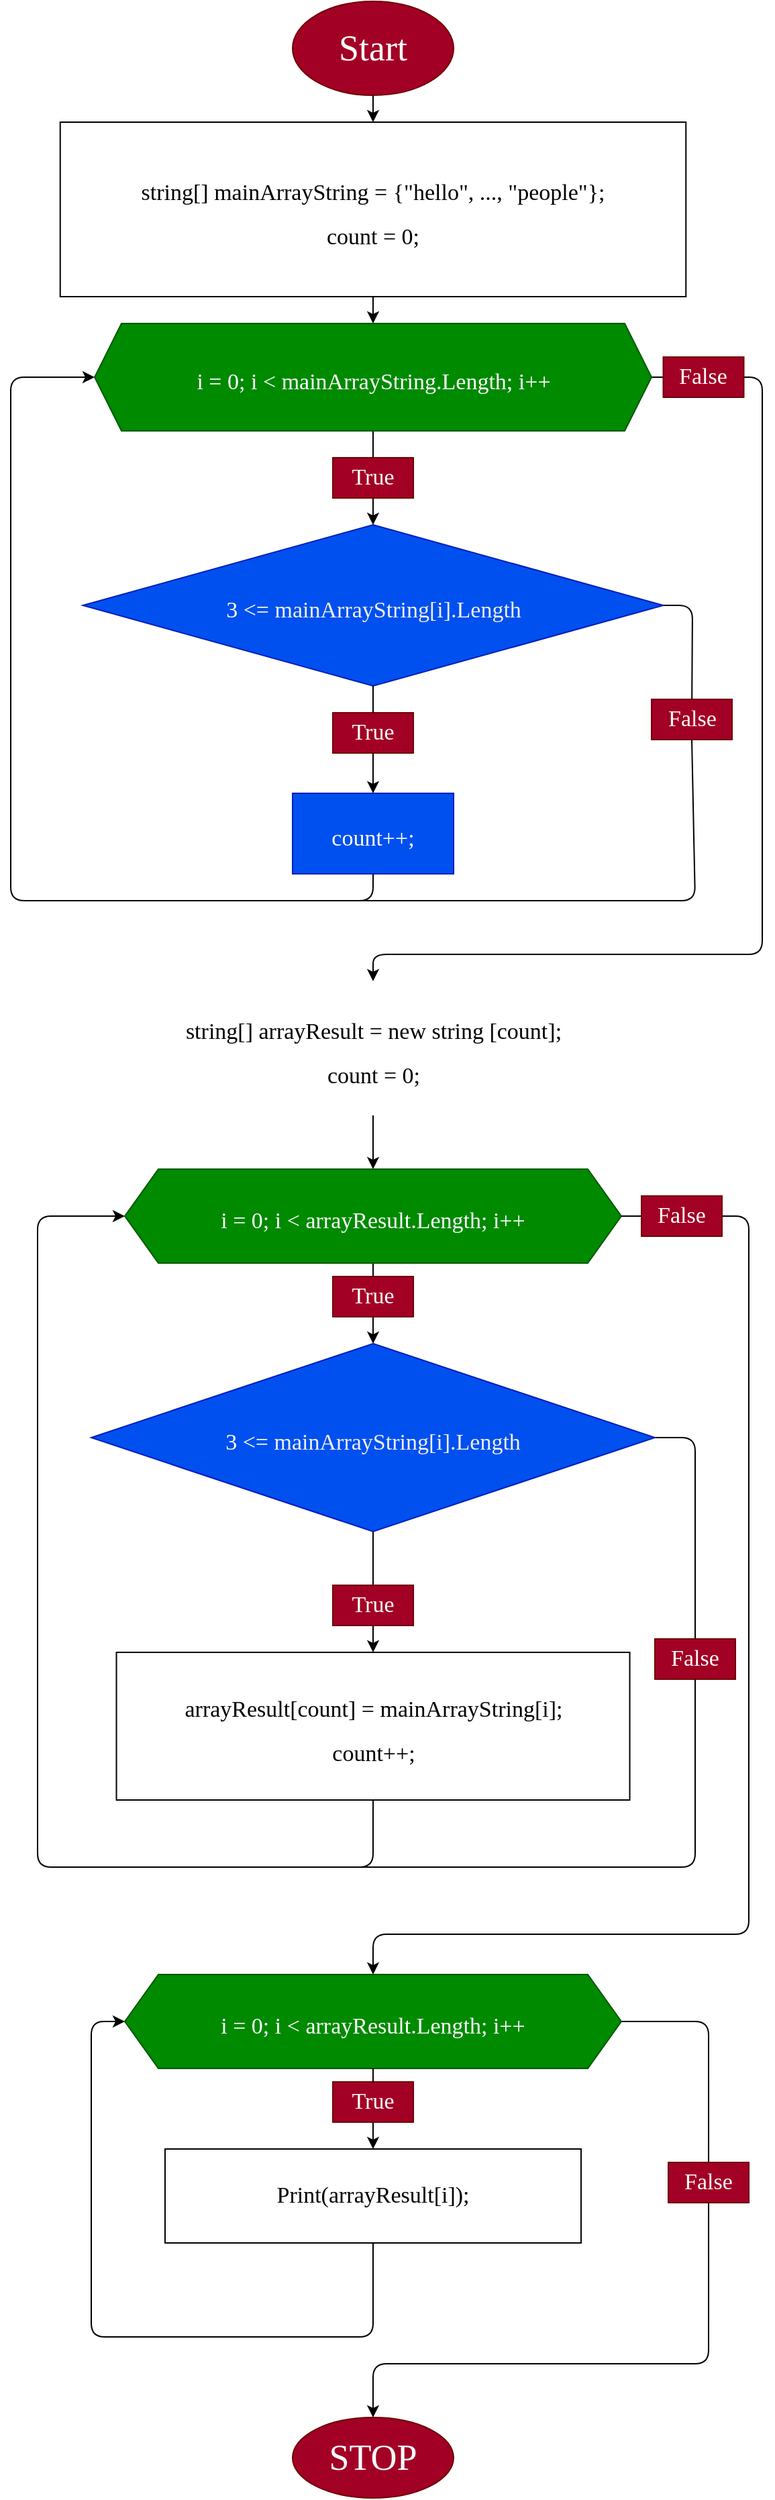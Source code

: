 <mxfile>
    <diagram id="JusBjOUX209j8ZEuyBm4" name="Страница 1">
        <mxGraphModel dx="847" dy="392" grid="1" gridSize="10" guides="1" tooltips="1" connect="1" arrows="1" fold="1" page="1" pageScale="1" pageWidth="827" pageHeight="1169" math="0" shadow="0">
            <root>
                <mxCell id="0"/>
                <mxCell id="1" parent="0"/>
                <mxCell id="4" value="" style="edgeStyle=none;html=1;fontFamily=Verdana;fontSize=27;" edge="1" parent="1" source="2" target="3">
                    <mxGeometry relative="1" as="geometry"/>
                </mxCell>
                <mxCell id="2" value="Start" style="ellipse;whiteSpace=wrap;html=1;fontSize=27;fontFamily=Verdana;labelBackgroundColor=none;labelBorderColor=none;fillColor=#a20025;fontColor=#ffffff;strokeColor=#6F0000;" vertex="1" parent="1">
                    <mxGeometry x="260" y="10" width="120" height="70" as="geometry"/>
                </mxCell>
                <mxCell id="6" value="" style="edgeStyle=none;html=1;fontFamily=Verdana;fontSize=17;" edge="1" parent="1" source="3" target="5">
                    <mxGeometry relative="1" as="geometry"/>
                </mxCell>
                <mxCell id="3" value="&lt;font style=&quot;font-size: 17px&quot;&gt;string[] mainArrayString = {&quot;hello&quot;, ..., &quot;people&quot;};&lt;br&gt;count = 0;&lt;br&gt;&lt;/font&gt;" style="whiteSpace=wrap;html=1;fontSize=27;fontFamily=Verdana;labelBackgroundColor=none;labelBorderColor=none;" vertex="1" parent="1">
                    <mxGeometry x="86.88" y="100" width="466.25" height="130" as="geometry"/>
                </mxCell>
                <mxCell id="8" value="" style="edgeStyle=none;html=1;fontFamily=Verdana;fontSize=17;" edge="1" parent="1" source="5" target="7">
                    <mxGeometry relative="1" as="geometry"/>
                </mxCell>
                <mxCell id="18" value="" style="edgeStyle=none;html=1;fontFamily=Verdana;fontSize=17;endArrow=classic;endFill=1;exitX=1;exitY=0.5;exitDx=0;exitDy=0;" edge="1" parent="1" source="5" target="17">
                    <mxGeometry relative="1" as="geometry">
                        <Array as="points">
                            <mxPoint x="610" y="290"/>
                            <mxPoint x="610" y="720"/>
                            <mxPoint x="320" y="720"/>
                        </Array>
                    </mxGeometry>
                </mxCell>
                <mxCell id="5" value="&lt;font style=&quot;font-size: 17px&quot;&gt;&lt;font style=&quot;font-size: 17px&quot;&gt;i = 0; i &amp;lt;&amp;nbsp;&lt;/font&gt;mainArrayString.Length; i++&lt;br&gt;&lt;/font&gt;" style="shape=hexagon;perimeter=hexagonPerimeter2;whiteSpace=wrap;html=1;fixedSize=1;fontSize=27;fontFamily=Verdana;labelBackgroundColor=none;labelBorderColor=none;size=20;fillColor=#008a00;fontColor=#ffffff;strokeColor=#005700;" vertex="1" parent="1">
                    <mxGeometry x="112.5" y="250" width="415" height="80" as="geometry"/>
                </mxCell>
                <mxCell id="10" value="" style="edgeStyle=none;html=1;fontFamily=Verdana;fontSize=17;startArrow=none;" edge="1" parent="1" source="21" target="9">
                    <mxGeometry relative="1" as="geometry"/>
                </mxCell>
                <mxCell id="7" value="&lt;span style=&quot;font-size: 17px&quot;&gt;3 &amp;lt;=&amp;nbsp;&lt;/span&gt;&lt;span style=&quot;color: rgb(240 , 240 , 240) ; font-size: 17px&quot;&gt;mainArrayString[i].Length&lt;/span&gt;&lt;span style=&quot;font-size: 17px&quot;&gt;&lt;br&gt;&lt;/span&gt;" style="rhombus;whiteSpace=wrap;html=1;fontSize=27;fontFamily=Verdana;labelBackgroundColor=none;labelBorderColor=none;fillColor=#0050ef;fontColor=#ffffff;strokeColor=#001DBC;" vertex="1" parent="1">
                    <mxGeometry x="103.75" y="400" width="432.5" height="120" as="geometry"/>
                </mxCell>
                <mxCell id="14" style="edgeStyle=none;html=1;exitX=0.5;exitY=1;exitDx=0;exitDy=0;entryX=0;entryY=0.5;entryDx=0;entryDy=0;fontFamily=Verdana;fontSize=17;" edge="1" parent="1" source="9" target="5">
                    <mxGeometry relative="1" as="geometry">
                        <Array as="points">
                            <mxPoint x="320" y="680"/>
                            <mxPoint x="190" y="680"/>
                            <mxPoint x="50" y="680"/>
                            <mxPoint x="50" y="290"/>
                        </Array>
                    </mxGeometry>
                </mxCell>
                <mxCell id="9" value="&lt;font style=&quot;font-size: 17px&quot;&gt;count++;&lt;/font&gt;" style="whiteSpace=wrap;html=1;fontSize=27;fontFamily=Verdana;fillColor=#0050ef;strokeColor=#001DBC;fontColor=#ffffff;labelBackgroundColor=none;labelBorderColor=none;" vertex="1" parent="1">
                    <mxGeometry x="260" y="600" width="120" height="60" as="geometry"/>
                </mxCell>
                <mxCell id="30" value="" style="edgeStyle=none;html=1;fontFamily=Verdana;fontSize=17;endArrow=classic;endFill=1;" edge="1" parent="1" source="17" target="29">
                    <mxGeometry relative="1" as="geometry"/>
                </mxCell>
                <mxCell id="17" value="&lt;font style=&quot;font-size: 17px&quot;&gt;string[] arrayResult = new string [count];&lt;br&gt;count = 0;&lt;br&gt;&lt;/font&gt;" style="whiteSpace=wrap;html=1;fontSize=27;fontFamily=Verdana;labelBackgroundColor=none;labelBorderColor=none;strokeColor=none;" vertex="1" parent="1">
                    <mxGeometry x="132.5" y="740" width="375" height="100" as="geometry"/>
                </mxCell>
                <mxCell id="19" value="True" style="text;html=1;strokeColor=#6F0000;fillColor=#a20025;align=center;verticalAlign=middle;whiteSpace=wrap;rounded=0;labelBackgroundColor=none;labelBorderColor=none;fontFamily=Verdana;fontSize=17;fontColor=#ffffff;" vertex="1" parent="1">
                    <mxGeometry x="290.01" y="350" width="60" height="30" as="geometry"/>
                </mxCell>
                <mxCell id="20" value="False" style="text;html=1;strokeColor=#6F0000;fillColor=#a20025;align=center;verticalAlign=middle;whiteSpace=wrap;rounded=0;labelBackgroundColor=none;labelBorderColor=none;fontFamily=Verdana;fontSize=17;fontColor=#ffffff;" vertex="1" parent="1">
                    <mxGeometry x="536.25" y="275" width="60" height="30" as="geometry"/>
                </mxCell>
                <mxCell id="21" value="True" style="text;html=1;strokeColor=#6F0000;fillColor=#a20025;align=center;verticalAlign=middle;whiteSpace=wrap;rounded=0;labelBackgroundColor=none;labelBorderColor=none;fontFamily=Verdana;fontSize=17;fontColor=#ffffff;" vertex="1" parent="1">
                    <mxGeometry x="290" y="540" width="60" height="30" as="geometry"/>
                </mxCell>
                <mxCell id="22" value="" style="edgeStyle=none;html=1;fontFamily=Verdana;fontSize=17;endArrow=none;" edge="1" parent="1" source="7" target="21">
                    <mxGeometry relative="1" as="geometry">
                        <mxPoint x="320" y="520" as="sourcePoint"/>
                        <mxPoint x="320" y="600" as="targetPoint"/>
                    </mxGeometry>
                </mxCell>
                <mxCell id="26" value="" style="edgeStyle=none;html=1;exitX=0.5;exitY=1;exitDx=0;exitDy=0;fontFamily=Verdana;fontSize=17;endArrow=none;endFill=0;startArrow=none;" edge="1" parent="1" source="24">
                    <mxGeometry relative="1" as="geometry">
                        <mxPoint x="260" y="680" as="targetPoint"/>
                        <mxPoint x="536.25" y="460.0" as="sourcePoint"/>
                        <Array as="points">
                            <mxPoint x="560" y="680"/>
                        </Array>
                    </mxGeometry>
                </mxCell>
                <mxCell id="24" value="False" style="text;html=1;strokeColor=#6F0000;fillColor=#a20025;align=center;verticalAlign=middle;whiteSpace=wrap;rounded=0;labelBackgroundColor=none;labelBorderColor=none;fontFamily=Verdana;fontSize=17;fontColor=#ffffff;" vertex="1" parent="1">
                    <mxGeometry x="527.5" y="530" width="60" height="30" as="geometry"/>
                </mxCell>
                <mxCell id="27" value="" style="edgeStyle=none;html=1;exitX=1;exitY=0.5;exitDx=0;exitDy=0;fontFamily=Verdana;fontSize=17;endArrow=none;endFill=0;" edge="1" parent="1" source="7" target="24">
                    <mxGeometry relative="1" as="geometry">
                        <mxPoint x="260" y="680" as="targetPoint"/>
                        <mxPoint x="536.25" y="460.0" as="sourcePoint"/>
                        <Array as="points">
                            <mxPoint x="558" y="460"/>
                        </Array>
                    </mxGeometry>
                </mxCell>
                <mxCell id="32" value="" style="edgeStyle=none;html=1;fontFamily=Verdana;fontSize=17;endArrow=classic;endFill=1;" edge="1" parent="1" source="29" target="31">
                    <mxGeometry relative="1" as="geometry"/>
                </mxCell>
                <mxCell id="40" value="" style="edgeStyle=none;html=1;fontFamily=Verdana;fontSize=17;endArrow=classic;endFill=1;entryX=0.5;entryY=0;entryDx=0;entryDy=0;startArrow=none;" edge="1" parent="1" source="50" target="41">
                    <mxGeometry relative="1" as="geometry">
                        <mxPoint x="320.751" y="1480" as="targetPoint"/>
                        <Array as="points">
                            <mxPoint x="600" y="915"/>
                            <mxPoint x="600" y="1450"/>
                            <mxPoint x="320" y="1450"/>
                        </Array>
                    </mxGeometry>
                </mxCell>
                <mxCell id="29" value="&lt;font style=&quot;font-size: 17px&quot;&gt;i = 0; i &amp;lt; arrayResult.Length; i++&lt;/font&gt;" style="shape=hexagon;perimeter=hexagonPerimeter2;whiteSpace=wrap;html=1;fixedSize=1;fontSize=27;fontFamily=Verdana;strokeColor=#005700;labelBackgroundColor=none;labelBorderColor=none;fillColor=#008a00;fontColor=#ffffff;size=25;" vertex="1" parent="1">
                    <mxGeometry x="135" y="880" width="370" height="70" as="geometry"/>
                </mxCell>
                <mxCell id="35" value="" style="edgeStyle=none;html=1;fontFamily=Verdana;fontSize=17;endArrow=classic;endFill=1;" edge="1" parent="1" source="31" target="34">
                    <mxGeometry relative="1" as="geometry"/>
                </mxCell>
                <mxCell id="37" style="edgeStyle=none;html=1;exitX=1;exitY=0.5;exitDx=0;exitDy=0;fontFamily=Verdana;fontSize=17;endArrow=none;endFill=0;" edge="1" parent="1" source="31">
                    <mxGeometry relative="1" as="geometry">
                        <mxPoint x="270" y="1400" as="targetPoint"/>
                        <Array as="points">
                            <mxPoint x="560" y="1080"/>
                            <mxPoint x="560" y="1400"/>
                        </Array>
                    </mxGeometry>
                </mxCell>
                <mxCell id="31" value="&lt;span style=&quot;font-size: 17px&quot;&gt;3 &amp;lt;=&amp;nbsp;&lt;/span&gt;&lt;span style=&quot;color: rgb(240 , 240 , 240) ; font-size: 17px&quot;&gt;mainArrayString[i].Length&lt;/span&gt;" style="rhombus;whiteSpace=wrap;html=1;fontSize=27;fontFamily=Verdana;fillColor=#0050ef;strokeColor=#001DBC;fontColor=#ffffff;labelBackgroundColor=none;labelBorderColor=none;" vertex="1" parent="1">
                    <mxGeometry x="110.02" y="1010" width="419.99" height="140" as="geometry"/>
                </mxCell>
                <mxCell id="36" style="edgeStyle=none;html=1;exitX=0.5;exitY=1;exitDx=0;exitDy=0;entryX=0;entryY=0.5;entryDx=0;entryDy=0;fontFamily=Verdana;fontSize=17;endArrow=classic;endFill=1;" edge="1" parent="1" source="34" target="29">
                    <mxGeometry relative="1" as="geometry">
                        <Array as="points">
                            <mxPoint x="320" y="1400"/>
                            <mxPoint x="70" y="1400"/>
                            <mxPoint x="70" y="915"/>
                        </Array>
                    </mxGeometry>
                </mxCell>
                <mxCell id="34" value="&lt;font style=&quot;font-size: 17px&quot;&gt;arrayResult[count] = mainArrayString[i];&lt;br&gt;count++;&lt;br&gt;&lt;/font&gt;" style="whiteSpace=wrap;html=1;fontSize=27;fontFamily=Verdana;labelBackgroundColor=none;labelBorderColor=none;" vertex="1" parent="1">
                    <mxGeometry x="128.76" y="1240" width="382.5" height="110" as="geometry"/>
                </mxCell>
                <mxCell id="43" style="edgeStyle=none;html=1;exitX=0.5;exitY=1;exitDx=0;exitDy=0;entryX=0.5;entryY=0;entryDx=0;entryDy=0;fontFamily=Verdana;fontSize=17;endArrow=classic;endFill=1;startArrow=none;" edge="1" parent="1" source="52" target="42">
                    <mxGeometry relative="1" as="geometry"/>
                </mxCell>
                <mxCell id="46" value="" style="edgeStyle=none;html=1;fontFamily=Verdana;fontSize=17;endArrow=classic;endFill=1;startArrow=none;exitX=0.5;exitY=1;exitDx=0;exitDy=0;" edge="1" parent="1" source="54" target="45">
                    <mxGeometry relative="1" as="geometry">
                        <Array as="points">
                            <mxPoint x="570" y="1770"/>
                            <mxPoint x="320" y="1770"/>
                        </Array>
                    </mxGeometry>
                </mxCell>
                <mxCell id="56" style="edgeStyle=none;html=1;exitX=1;exitY=0.5;exitDx=0;exitDy=0;entryX=0.5;entryY=0;entryDx=0;entryDy=0;fontFamily=Verdana;fontSize=17;endArrow=none;endFill=0;" edge="1" parent="1" source="41" target="54">
                    <mxGeometry relative="1" as="geometry">
                        <Array as="points">
                            <mxPoint x="570" y="1515"/>
                        </Array>
                    </mxGeometry>
                </mxCell>
                <mxCell id="41" value="&lt;font style=&quot;font-size: 17px&quot;&gt;i = 0; i &amp;lt; arrayResult.Length; i++&lt;/font&gt;" style="shape=hexagon;perimeter=hexagonPerimeter2;whiteSpace=wrap;html=1;fixedSize=1;fontSize=27;fontFamily=Verdana;strokeColor=#005700;labelBackgroundColor=none;labelBorderColor=none;fillColor=#008a00;fontColor=#ffffff;size=25;" vertex="1" parent="1">
                    <mxGeometry x="135.01" y="1480" width="370" height="70" as="geometry"/>
                </mxCell>
                <mxCell id="44" style="edgeStyle=none;html=1;exitX=0.5;exitY=1;exitDx=0;exitDy=0;entryX=0;entryY=0.5;entryDx=0;entryDy=0;fontFamily=Verdana;fontSize=17;endArrow=classic;endFill=1;" edge="1" parent="1" source="42" target="41">
                    <mxGeometry relative="1" as="geometry">
                        <Array as="points">
                            <mxPoint x="320" y="1750"/>
                            <mxPoint x="110" y="1750"/>
                            <mxPoint x="110" y="1515"/>
                        </Array>
                    </mxGeometry>
                </mxCell>
                <mxCell id="42" value="Print(arrayResult[i]);" style="rounded=0;whiteSpace=wrap;html=1;labelBackgroundColor=none;labelBorderColor=none;fontFamily=Verdana;fontSize=17;" vertex="1" parent="1">
                    <mxGeometry x="165" y="1610" width="309.99" height="70" as="geometry"/>
                </mxCell>
                <mxCell id="45" value="STOP" style="ellipse;whiteSpace=wrap;html=1;fontSize=27;fontFamily=Verdana;fillColor=#a20025;strokeColor=#6F0000;fontColor=#ffffff;labelBackgroundColor=none;labelBorderColor=none;" vertex="1" parent="1">
                    <mxGeometry x="259.99" y="1810" width="120" height="60" as="geometry"/>
                </mxCell>
                <mxCell id="47" value="True" style="text;html=1;strokeColor=#6F0000;fillColor=#a20025;align=center;verticalAlign=middle;whiteSpace=wrap;rounded=0;labelBackgroundColor=none;labelBorderColor=none;fontFamily=Verdana;fontSize=17;fontColor=#ffffff;" vertex="1" parent="1">
                    <mxGeometry x="290.01" y="960" width="60" height="30" as="geometry"/>
                </mxCell>
                <mxCell id="48" value="False" style="text;html=1;strokeColor=#6F0000;fillColor=#a20025;align=center;verticalAlign=middle;whiteSpace=wrap;rounded=0;labelBackgroundColor=none;labelBorderColor=none;fontFamily=Verdana;fontSize=17;fontColor=#ffffff;" vertex="1" parent="1">
                    <mxGeometry x="530.01" y="1230" width="60" height="30" as="geometry"/>
                </mxCell>
                <mxCell id="49" value="True" style="text;html=1;strokeColor=#6F0000;fillColor=#a20025;align=center;verticalAlign=middle;whiteSpace=wrap;rounded=0;labelBackgroundColor=none;labelBorderColor=none;fontFamily=Verdana;fontSize=17;fontColor=#ffffff;" vertex="1" parent="1">
                    <mxGeometry x="290.01" y="1190" width="60" height="30" as="geometry"/>
                </mxCell>
                <mxCell id="50" value="False" style="text;html=1;strokeColor=#6F0000;fillColor=#a20025;align=center;verticalAlign=middle;whiteSpace=wrap;rounded=0;labelBackgroundColor=none;labelBorderColor=none;fontFamily=Verdana;fontSize=17;fontColor=#ffffff;" vertex="1" parent="1">
                    <mxGeometry x="520" y="900" width="60" height="30" as="geometry"/>
                </mxCell>
                <mxCell id="51" value="" style="edgeStyle=none;html=1;fontFamily=Verdana;fontSize=17;endArrow=none;endFill=1;entryX=0;entryY=0.5;entryDx=0;entryDy=0;" edge="1" parent="1" source="29" target="50">
                    <mxGeometry relative="1" as="geometry">
                        <mxPoint x="505.0" y="915" as="sourcePoint"/>
                        <mxPoint x="320.01" y="1480" as="targetPoint"/>
                        <Array as="points"/>
                    </mxGeometry>
                </mxCell>
                <mxCell id="52" value="True" style="text;html=1;strokeColor=#6F0000;fillColor=#a20025;align=center;verticalAlign=middle;whiteSpace=wrap;rounded=0;labelBackgroundColor=none;labelBorderColor=none;fontFamily=Verdana;fontSize=17;fontColor=#ffffff;" vertex="1" parent="1">
                    <mxGeometry x="290.01" y="1560" width="60" height="30" as="geometry"/>
                </mxCell>
                <mxCell id="53" value="" style="edgeStyle=none;html=1;exitX=0.5;exitY=1;exitDx=0;exitDy=0;entryX=0.5;entryY=0;entryDx=0;entryDy=0;fontFamily=Verdana;fontSize=17;endArrow=none;endFill=1;" edge="1" parent="1" source="41" target="52">
                    <mxGeometry relative="1" as="geometry">
                        <mxPoint x="320.01" y="1550" as="sourcePoint"/>
                        <mxPoint x="319.995" y="1610" as="targetPoint"/>
                    </mxGeometry>
                </mxCell>
                <mxCell id="54" value="False" style="text;html=1;strokeColor=#6F0000;fillColor=#a20025;align=center;verticalAlign=middle;whiteSpace=wrap;rounded=0;labelBackgroundColor=none;labelBorderColor=none;fontFamily=Verdana;fontSize=17;fontColor=#ffffff;" vertex="1" parent="1">
                    <mxGeometry x="540.01" y="1620" width="60" height="30" as="geometry"/>
                </mxCell>
            </root>
        </mxGraphModel>
    </diagram>
</mxfile>